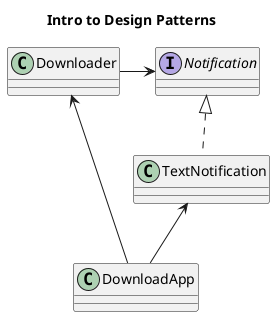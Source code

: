 @startuml
skinparam classAttributeIconSize 0
title Intro to Design Patterns

class Downloader
class TextNotification

class DownloadApp

Downloader <-- DownloadApp
TextNotification <--  DownloadApp

/' ---
Downloader - TextNotification : "?????"
'/



/' simple observer pattern '/

interface Notification
Downloader -> Notification

Notification <|.. TextNotification




@enduml